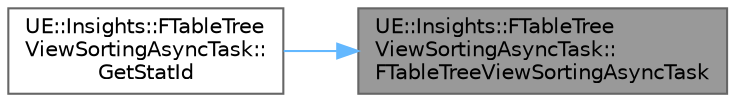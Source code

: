 digraph "UE::Insights::FTableTreeViewSortingAsyncTask::FTableTreeViewSortingAsyncTask"
{
 // INTERACTIVE_SVG=YES
 // LATEX_PDF_SIZE
  bgcolor="transparent";
  edge [fontname=Helvetica,fontsize=10,labelfontname=Helvetica,labelfontsize=10];
  node [fontname=Helvetica,fontsize=10,shape=box,height=0.2,width=0.4];
  rankdir="RL";
  Node1 [id="Node000001",label="UE::Insights::FTableTree\lViewSortingAsyncTask::\lFTableTreeViewSortingAsyncTask",height=0.2,width=0.4,color="gray40", fillcolor="grey60", style="filled", fontcolor="black",tooltip=" "];
  Node1 -> Node2 [id="edge1_Node000001_Node000002",dir="back",color="steelblue1",style="solid",tooltip=" "];
  Node2 [id="Node000002",label="UE::Insights::FTableTree\lViewSortingAsyncTask::\lGetStatId",height=0.2,width=0.4,color="grey40", fillcolor="white", style="filled",URL="$d2/d68/classUE_1_1Insights_1_1FTableTreeViewSortingAsyncTask.html#a471bcccc8e7f3a2cbced8b589629eabb",tooltip=" "];
}

